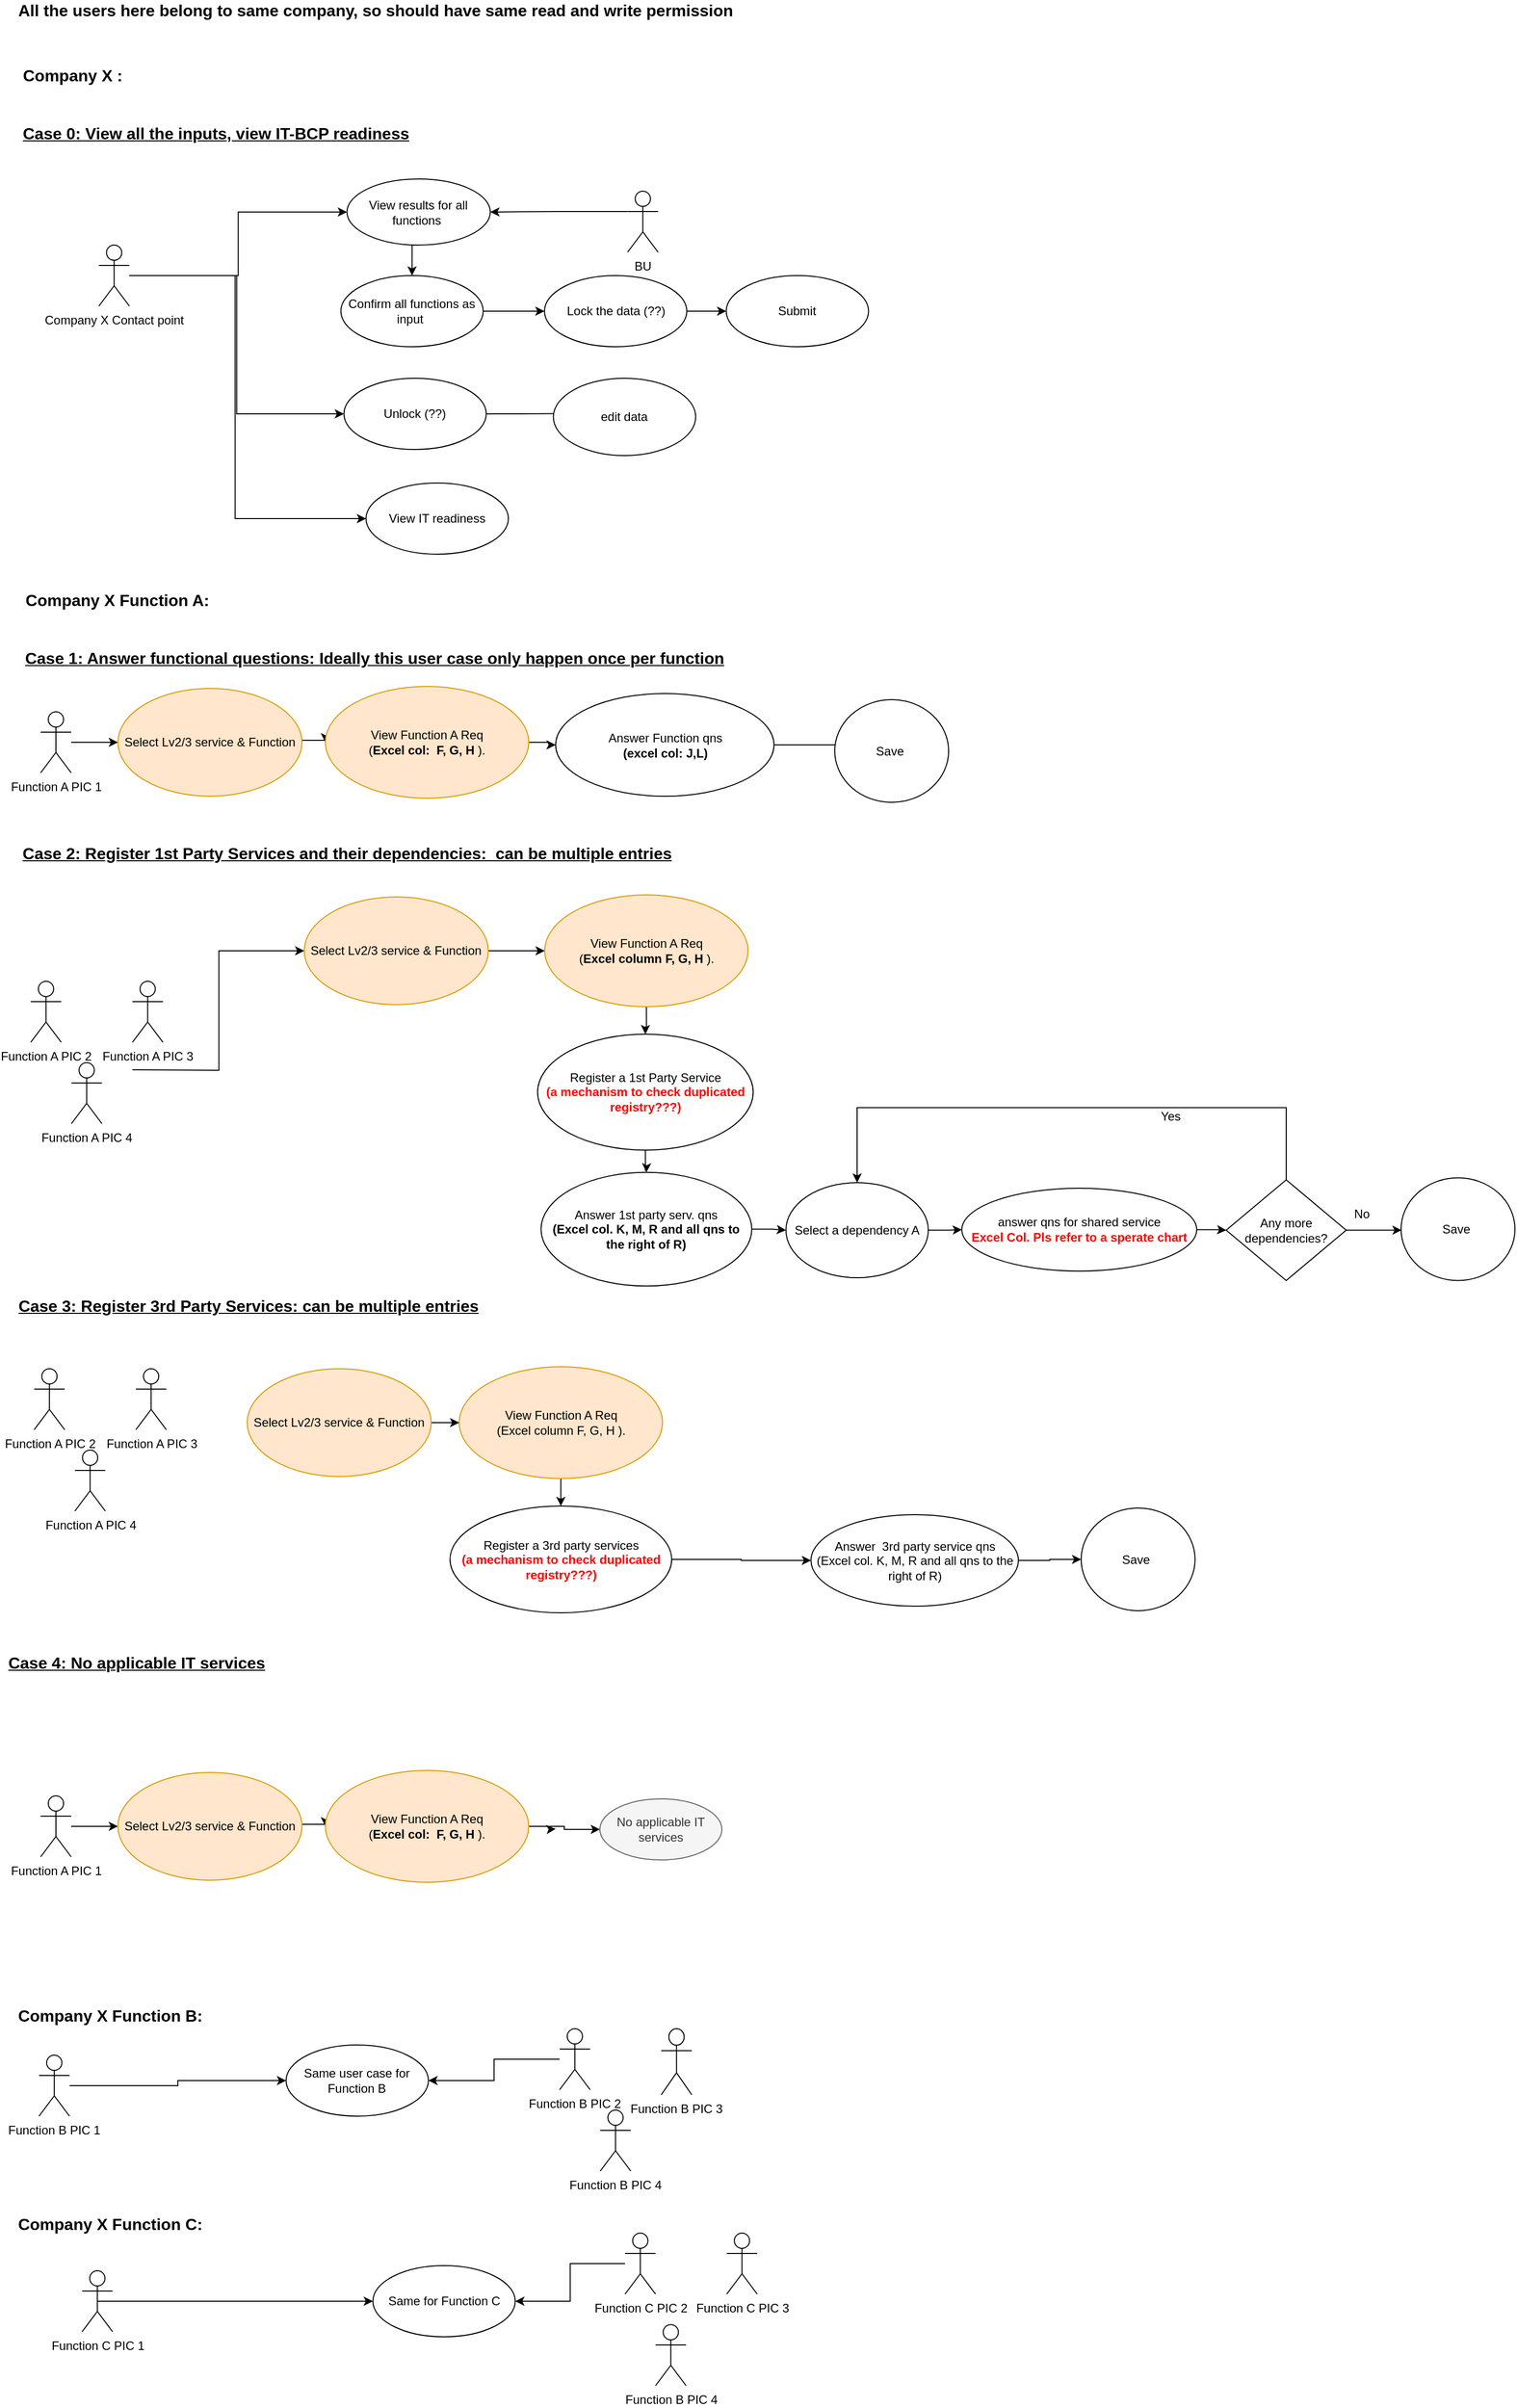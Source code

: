 <mxfile version="15.0.6" type="github" pages="3">
  <diagram id="AU1-YM2_N2_GusIfQAZ2" name="Company X">
    <mxGraphModel dx="3122" dy="2905" grid="0" gridSize="10" guides="1" tooltips="1" connect="1" arrows="1" fold="1" page="1" pageScale="1" pageWidth="850" pageHeight="1100" math="0" shadow="0">
      <root>
        <mxCell id="0" />
        <mxCell id="1" parent="0" />
        <mxCell id="-gpZi2hhZSp9mo7Ovqp--26" style="edgeStyle=orthogonalEdgeStyle;rounded=0;orthogonalLoop=1;jettySize=auto;html=1;" parent="1" source="W32naPlY-PoTMaObdN7--6" target="-gpZi2hhZSp9mo7Ovqp--24" edge="1">
          <mxGeometry relative="1" as="geometry" />
        </mxCell>
        <mxCell id="W32naPlY-PoTMaObdN7--6" value="Function A PIC 1" style="shape=umlActor;verticalLabelPosition=bottom;verticalAlign=top;html=1;" parent="1" vertex="1">
          <mxGeometry x="-813" y="-980" width="30" height="60" as="geometry" />
        </mxCell>
        <mxCell id="W32naPlY-PoTMaObdN7--7" value="Function A PIC 2" style="shape=umlActor;verticalLabelPosition=bottom;verticalAlign=top;html=1;" parent="1" vertex="1">
          <mxGeometry x="-822.75" y="-715" width="30" height="60" as="geometry" />
        </mxCell>
        <mxCell id="W32naPlY-PoTMaObdN7--8" value="Function A PIC 3" style="shape=umlActor;verticalLabelPosition=bottom;verticalAlign=top;html=1;" parent="1" vertex="1">
          <mxGeometry x="-722.75" y="-715" width="30" height="60" as="geometry" />
        </mxCell>
        <mxCell id="W32naPlY-PoTMaObdN7--9" value="Function A PIC 4" style="shape=umlActor;verticalLabelPosition=bottom;verticalAlign=top;html=1;" parent="1" vertex="1">
          <mxGeometry x="-782.75" y="-635" width="30" height="60" as="geometry" />
        </mxCell>
        <mxCell id="-gpZi2hhZSp9mo7Ovqp--9" style="edgeStyle=orthogonalEdgeStyle;rounded=0;orthogonalLoop=1;jettySize=auto;html=1;entryX=1;entryY=0.5;entryDx=0;entryDy=0;" parent="1" source="W32naPlY-PoTMaObdN7--17" target="-gpZi2hhZSp9mo7Ovqp--7" edge="1">
          <mxGeometry relative="1" as="geometry" />
        </mxCell>
        <mxCell id="W32naPlY-PoTMaObdN7--17" value="Function B PIC 2" style="shape=umlActor;verticalLabelPosition=bottom;verticalAlign=top;html=1;" parent="1" vertex="1">
          <mxGeometry x="-302.62" y="315" width="30" height="60" as="geometry" />
        </mxCell>
        <mxCell id="W32naPlY-PoTMaObdN7--18" value="Function B PIC 3" style="shape=umlActor;verticalLabelPosition=bottom;verticalAlign=top;html=1;" parent="1" vertex="1">
          <mxGeometry x="-202.62" y="315" width="30" height="65" as="geometry" />
        </mxCell>
        <mxCell id="W32naPlY-PoTMaObdN7--19" value="Function B PIC 4" style="shape=umlActor;verticalLabelPosition=bottom;verticalAlign=top;html=1;" parent="1" vertex="1">
          <mxGeometry x="-262.62" y="395" width="30" height="60" as="geometry" />
        </mxCell>
        <mxCell id="W32naPlY-PoTMaObdN7--31" style="edgeStyle=orthogonalEdgeStyle;rounded=0;orthogonalLoop=1;jettySize=auto;html=1;entryX=0;entryY=0.5;entryDx=0;entryDy=0;" parent="1" target="-gpZi2hhZSp9mo7Ovqp--1" edge="1">
          <mxGeometry relative="1" as="geometry">
            <mxPoint x="-722.75" y="-627.952" as="sourcePoint" />
          </mxGeometry>
        </mxCell>
        <mxCell id="-gpZi2hhZSp9mo7Ovqp--8" style="edgeStyle=orthogonalEdgeStyle;rounded=0;orthogonalLoop=1;jettySize=auto;html=1;" parent="1" source="W32naPlY-PoTMaObdN7--23" target="-gpZi2hhZSp9mo7Ovqp--7" edge="1">
          <mxGeometry relative="1" as="geometry" />
        </mxCell>
        <mxCell id="W32naPlY-PoTMaObdN7--23" value="Function B PIC 1" style="shape=umlActor;verticalLabelPosition=bottom;verticalAlign=top;html=1;" parent="1" vertex="1">
          <mxGeometry x="-814.62" y="341" width="30" height="60" as="geometry" />
        </mxCell>
        <mxCell id="-gpZi2hhZSp9mo7Ovqp--12" style="edgeStyle=orthogonalEdgeStyle;rounded=0;orthogonalLoop=1;jettySize=auto;html=1;entryX=1;entryY=0.5;entryDx=0;entryDy=0;" parent="1" source="W32naPlY-PoTMaObdN7--25" target="-gpZi2hhZSp9mo7Ovqp--11" edge="1">
          <mxGeometry relative="1" as="geometry" />
        </mxCell>
        <mxCell id="W32naPlY-PoTMaObdN7--25" value="Function C PIC 2" style="shape=umlActor;verticalLabelPosition=bottom;verticalAlign=top;html=1;" parent="1" vertex="1">
          <mxGeometry x="-238.25" y="516" width="30" height="60" as="geometry" />
        </mxCell>
        <mxCell id="W32naPlY-PoTMaObdN7--26" value="Function C PIC 3" style="shape=umlActor;verticalLabelPosition=bottom;verticalAlign=top;html=1;" parent="1" vertex="1">
          <mxGeometry x="-138.25" y="516" width="30" height="60" as="geometry" />
        </mxCell>
        <mxCell id="W32naPlY-PoTMaObdN7--27" value="Function B PIC 4" style="shape=umlActor;verticalLabelPosition=bottom;verticalAlign=top;html=1;" parent="1" vertex="1">
          <mxGeometry x="-208.25" y="606" width="30" height="60" as="geometry" />
        </mxCell>
        <mxCell id="-gpZi2hhZSp9mo7Ovqp--10" style="edgeStyle=orthogonalEdgeStyle;rounded=0;orthogonalLoop=1;jettySize=auto;html=1;exitX=0.5;exitY=0.5;exitDx=0;exitDy=0;exitPerimeter=0;entryX=0;entryY=0.5;entryDx=0;entryDy=0;entryPerimeter=0;" parent="1" source="W32naPlY-PoTMaObdN7--28" target="-gpZi2hhZSp9mo7Ovqp--11" edge="1">
          <mxGeometry relative="1" as="geometry">
            <mxPoint x="-511.536" y="575.762" as="targetPoint" />
          </mxGeometry>
        </mxCell>
        <mxCell id="W32naPlY-PoTMaObdN7--28" value="Function C PIC 1" style="shape=umlActor;verticalLabelPosition=bottom;verticalAlign=top;html=1;" parent="1" vertex="1">
          <mxGeometry x="-772.25" y="553" width="30" height="60" as="geometry" />
        </mxCell>
        <mxCell id="-gpZi2hhZSp9mo7Ovqp--20" style="edgeStyle=orthogonalEdgeStyle;rounded=0;orthogonalLoop=1;jettySize=auto;html=1;exitX=0.5;exitY=1;exitDx=0;exitDy=0;" parent="1" source="W32naPlY-PoTMaObdN7--30" target="W32naPlY-PoTMaObdN7--35" edge="1">
          <mxGeometry relative="1" as="geometry" />
        </mxCell>
        <mxCell id="W32naPlY-PoTMaObdN7--30" value="View Function A Req&lt;br&gt;(&lt;b&gt;Excel column F, G, H&lt;/b&gt; )." style="ellipse;whiteSpace=wrap;html=1;fillColor=#ffe6cc;strokeColor=#d79b00;" parent="1" vertex="1">
          <mxGeometry x="-317.25" y="-800" width="200" height="110" as="geometry" />
        </mxCell>
        <mxCell id="-gpZi2hhZSp9mo7Ovqp--44" style="edgeStyle=orthogonalEdgeStyle;rounded=0;orthogonalLoop=1;jettySize=auto;html=1;exitX=1;exitY=0.5;exitDx=0;exitDy=0;" parent="1" source="W32naPlY-PoTMaObdN7--33" edge="1">
          <mxGeometry relative="1" as="geometry">
            <mxPoint x="76.068" y="-950.905" as="targetPoint" />
          </mxGeometry>
        </mxCell>
        <mxCell id="W32naPlY-PoTMaObdN7--33" value="Answer Function qns&lt;br&gt;&lt;b&gt;(excel col: J,L)&lt;/b&gt;" style="ellipse;whiteSpace=wrap;html=1;" parent="1" vertex="1">
          <mxGeometry x="-306.5" y="-998" width="214.75" height="101" as="geometry" />
        </mxCell>
        <mxCell id="W32naPlY-PoTMaObdN7--53" style="edgeStyle=orthogonalEdgeStyle;rounded=0;orthogonalLoop=1;jettySize=auto;html=1;entryX=0.5;entryY=0;entryDx=0;entryDy=0;" parent="1" source="W32naPlY-PoTMaObdN7--35" target="W32naPlY-PoTMaObdN7--36" edge="1">
          <mxGeometry relative="1" as="geometry" />
        </mxCell>
        <mxCell id="W32naPlY-PoTMaObdN7--35" value="Register a 1st Party Service&lt;br&gt;&lt;font color=&quot;#ff0000&quot;&gt;&lt;b&gt;(a mechanism to check duplicated registry???)&lt;/b&gt;&lt;/font&gt;" style="ellipse;whiteSpace=wrap;html=1;" parent="1" vertex="1">
          <mxGeometry x="-324.25" y="-663" width="212" height="114" as="geometry" />
        </mxCell>
        <mxCell id="W32naPlY-PoTMaObdN7--40" style="edgeStyle=orthogonalEdgeStyle;rounded=0;orthogonalLoop=1;jettySize=auto;html=1;exitX=1;exitY=0.5;exitDx=0;exitDy=0;" parent="1" source="W32naPlY-PoTMaObdN7--36" target="W32naPlY-PoTMaObdN7--41" edge="1">
          <mxGeometry relative="1" as="geometry">
            <mxPoint x="-98" y="-460.75" as="targetPoint" />
          </mxGeometry>
        </mxCell>
        <mxCell id="W32naPlY-PoTMaObdN7--36" value="Answer 1st party serv. qns&lt;br&gt;&lt;b&gt;(Excel col. K, M, R and all qns to the right of R)&lt;/b&gt;" style="ellipse;whiteSpace=wrap;html=1;" parent="1" vertex="1">
          <mxGeometry x="-320.87" y="-527.12" width="207.25" height="111.75" as="geometry" />
        </mxCell>
        <mxCell id="W32naPlY-PoTMaObdN7--42" style="edgeStyle=orthogonalEdgeStyle;rounded=0;orthogonalLoop=1;jettySize=auto;html=1;" parent="1" source="W32naPlY-PoTMaObdN7--41" target="W32naPlY-PoTMaObdN7--43" edge="1">
          <mxGeometry relative="1" as="geometry">
            <mxPoint x="52" y="-460.75" as="targetPoint" />
          </mxGeometry>
        </mxCell>
        <mxCell id="W32naPlY-PoTMaObdN7--41" value="Select a dependency A" style="ellipse;whiteSpace=wrap;html=1;" parent="1" vertex="1">
          <mxGeometry x="-80" y="-517" width="140" height="93.5" as="geometry" />
        </mxCell>
        <mxCell id="-gpZi2hhZSp9mo7Ovqp--42" style="edgeStyle=orthogonalEdgeStyle;rounded=0;orthogonalLoop=1;jettySize=auto;html=1;exitX=1;exitY=0.5;exitDx=0;exitDy=0;" parent="1" source="W32naPlY-PoTMaObdN7--43" target="-gpZi2hhZSp9mo7Ovqp--40" edge="1">
          <mxGeometry relative="1" as="geometry" />
        </mxCell>
        <mxCell id="W32naPlY-PoTMaObdN7--43" value="answer qns for shared service&lt;br&gt;&lt;b&gt;&lt;font color=&quot;#ff0000&quot;&gt;Excel Col. Pls refer to a sperate chart&lt;/font&gt;&lt;/b&gt;" style="ellipse;whiteSpace=wrap;html=1;" parent="1" vertex="1">
          <mxGeometry x="93" y="-511.5" width="231" height="81.5" as="geometry" />
        </mxCell>
        <mxCell id="W32naPlY-PoTMaObdN7--46" style="edgeStyle=orthogonalEdgeStyle;rounded=0;orthogonalLoop=1;jettySize=auto;html=1;" parent="1" source="W32naPlY-PoTMaObdN7--45" target="W32naPlY-PoTMaObdN7--47" edge="1">
          <mxGeometry relative="1" as="geometry">
            <mxPoint x="-120.13" y="-261" as="targetPoint" />
          </mxGeometry>
        </mxCell>
        <mxCell id="W32naPlY-PoTMaObdN7--45" value="Register a 3rd party services&lt;br&gt;&lt;b style=&quot;color: rgb(255 , 0 , 0)&quot;&gt;(a mechanism to check duplicated registry???)&lt;/b&gt;" style="ellipse;whiteSpace=wrap;html=1;" parent="1" vertex="1">
          <mxGeometry x="-410.38" y="-199" width="218" height="105" as="geometry" />
        </mxCell>
        <mxCell id="-gpZi2hhZSp9mo7Ovqp--69" style="edgeStyle=orthogonalEdgeStyle;rounded=0;orthogonalLoop=1;jettySize=auto;html=1;exitX=1;exitY=0.5;exitDx=0;exitDy=0;entryX=0;entryY=0.5;entryDx=0;entryDy=0;" parent="1" source="W32naPlY-PoTMaObdN7--47" target="-gpZi2hhZSp9mo7Ovqp--68" edge="1">
          <mxGeometry relative="1" as="geometry" />
        </mxCell>
        <mxCell id="W32naPlY-PoTMaObdN7--47" value="Answer&amp;nbsp; 3rd party service qns&lt;br&gt;(Excel col. K, M, R and all qns to the right of R)" style="ellipse;whiteSpace=wrap;html=1;" parent="1" vertex="1">
          <mxGeometry x="-55.38" y="-190.5" width="204" height="90" as="geometry" />
        </mxCell>
        <mxCell id="W32naPlY-PoTMaObdN7--51" style="edgeStyle=orthogonalEdgeStyle;rounded=0;orthogonalLoop=1;jettySize=auto;html=1;entryX=0;entryY=0.5;entryDx=0;entryDy=0;" parent="1" source="W32naPlY-PoTMaObdN7--49" target="W32naPlY-PoTMaObdN7--50" edge="1">
          <mxGeometry relative="1" as="geometry" />
        </mxCell>
        <mxCell id="W32naPlY-PoTMaObdN7--67" style="edgeStyle=orthogonalEdgeStyle;rounded=0;orthogonalLoop=1;jettySize=auto;html=1;entryX=0;entryY=0.5;entryDx=0;entryDy=0;" parent="1" source="W32naPlY-PoTMaObdN7--49" target="W32naPlY-PoTMaObdN7--65" edge="1">
          <mxGeometry relative="1" as="geometry" />
        </mxCell>
        <mxCell id="HmTF_yit3gJTQ6gCZ38t-3" style="edgeStyle=orthogonalEdgeStyle;rounded=0;orthogonalLoop=1;jettySize=auto;html=1;entryX=0;entryY=0.5;entryDx=0;entryDy=0;" parent="1" source="W32naPlY-PoTMaObdN7--49" target="HmTF_yit3gJTQ6gCZ38t-2" edge="1">
          <mxGeometry relative="1" as="geometry">
            <mxPoint x="-517.75" y="-1188" as="targetPoint" />
            <Array as="points">
              <mxPoint x="-621.75" y="-1409" />
              <mxPoint x="-621.75" y="-1170" />
            </Array>
          </mxGeometry>
        </mxCell>
        <mxCell id="W32naPlY-PoTMaObdN7--49" value="Company X Contact point" style="shape=umlActor;verticalLabelPosition=bottom;verticalAlign=top;html=1;" parent="1" vertex="1">
          <mxGeometry x="-755.75" y="-1439" width="30" height="60" as="geometry" />
        </mxCell>
        <mxCell id="W32naPlY-PoTMaObdN7--55" style="edgeStyle=orthogonalEdgeStyle;rounded=0;orthogonalLoop=1;jettySize=auto;html=1;exitX=0.5;exitY=1;exitDx=0;exitDy=0;entryX=0.5;entryY=0;entryDx=0;entryDy=0;" parent="1" source="W32naPlY-PoTMaObdN7--50" target="W32naPlY-PoTMaObdN7--54" edge="1">
          <mxGeometry relative="1" as="geometry" />
        </mxCell>
        <mxCell id="W32naPlY-PoTMaObdN7--50" value="View results for all functions&amp;nbsp;" style="ellipse;whiteSpace=wrap;html=1;" parent="1" vertex="1">
          <mxGeometry x="-511.75" y="-1504" width="141" height="65" as="geometry" />
        </mxCell>
        <mxCell id="W32naPlY-PoTMaObdN7--56" style="edgeStyle=orthogonalEdgeStyle;rounded=0;orthogonalLoop=1;jettySize=auto;html=1;" parent="1" source="W32naPlY-PoTMaObdN7--54" target="W32naPlY-PoTMaObdN7--57" edge="1">
          <mxGeometry relative="1" as="geometry">
            <mxPoint x="-375.75" y="-1329" as="targetPoint" />
          </mxGeometry>
        </mxCell>
        <mxCell id="W32naPlY-PoTMaObdN7--54" value="Confirm all functions as input&amp;nbsp;" style="ellipse;whiteSpace=wrap;html=1;" parent="1" vertex="1">
          <mxGeometry x="-517.75" y="-1409" width="140" height="70" as="geometry" />
        </mxCell>
        <mxCell id="W32naPlY-PoTMaObdN7--69" style="edgeStyle=orthogonalEdgeStyle;rounded=0;orthogonalLoop=1;jettySize=auto;html=1;" parent="1" source="W32naPlY-PoTMaObdN7--57" target="W32naPlY-PoTMaObdN7--70" edge="1">
          <mxGeometry relative="1" as="geometry">
            <mxPoint x="-103.655" y="-1374" as="targetPoint" />
          </mxGeometry>
        </mxCell>
        <mxCell id="W32naPlY-PoTMaObdN7--57" value="Lock the data (??)" style="ellipse;whiteSpace=wrap;html=1;" parent="1" vertex="1">
          <mxGeometry x="-317.5" y="-1409" width="140" height="70" as="geometry" />
        </mxCell>
        <mxCell id="W32naPlY-PoTMaObdN7--59" style="edgeStyle=orthogonalEdgeStyle;rounded=0;orthogonalLoop=1;jettySize=auto;html=1;exitX=0;exitY=0.333;exitDx=0;exitDy=0;exitPerimeter=0;entryX=1;entryY=0.5;entryDx=0;entryDy=0;" parent="1" source="W32naPlY-PoTMaObdN7--58" target="W32naPlY-PoTMaObdN7--50" edge="1">
          <mxGeometry relative="1" as="geometry" />
        </mxCell>
        <mxCell id="W32naPlY-PoTMaObdN7--58" value="BU" style="shape=umlActor;verticalLabelPosition=bottom;verticalAlign=top;html=1;" parent="1" vertex="1">
          <mxGeometry x="-235.75" y="-1492" width="30" height="60" as="geometry" />
        </mxCell>
        <mxCell id="W32naPlY-PoTMaObdN7--68" style="edgeStyle=orthogonalEdgeStyle;rounded=0;orthogonalLoop=1;jettySize=auto;html=1;exitX=1;exitY=0.5;exitDx=0;exitDy=0;entryX=0.073;entryY=0.457;entryDx=0;entryDy=0;entryPerimeter=0;" parent="1" source="W32naPlY-PoTMaObdN7--65" target="W32naPlY-PoTMaObdN7--66" edge="1">
          <mxGeometry relative="1" as="geometry" />
        </mxCell>
        <mxCell id="W32naPlY-PoTMaObdN7--65" value="Unlock (??)" style="ellipse;whiteSpace=wrap;html=1;" parent="1" vertex="1">
          <mxGeometry x="-514.75" y="-1308" width="140" height="70" as="geometry" />
        </mxCell>
        <mxCell id="W32naPlY-PoTMaObdN7--66" value="edit data" style="ellipse;whiteSpace=wrap;html=1;" parent="1" vertex="1">
          <mxGeometry x="-308.75" y="-1308" width="140" height="76" as="geometry" />
        </mxCell>
        <mxCell id="W32naPlY-PoTMaObdN7--70" value="Submit" style="ellipse;whiteSpace=wrap;html=1;" parent="1" vertex="1">
          <mxGeometry x="-138.755" y="-1409" width="140" height="70" as="geometry" />
        </mxCell>
        <mxCell id="-gpZi2hhZSp9mo7Ovqp--5" style="edgeStyle=orthogonalEdgeStyle;rounded=0;orthogonalLoop=1;jettySize=auto;html=1;entryX=0;entryY=0.5;entryDx=0;entryDy=0;" parent="1" source="-gpZi2hhZSp9mo7Ovqp--1" target="W32naPlY-PoTMaObdN7--30" edge="1">
          <mxGeometry relative="1" as="geometry">
            <mxPoint x="-345.25" y="-751" as="targetPoint" />
          </mxGeometry>
        </mxCell>
        <mxCell id="-gpZi2hhZSp9mo7Ovqp--1" value="Select Lv2/3 service &amp;amp; Function" style="ellipse;whiteSpace=wrap;html=1;fillColor=#ffe6cc;strokeColor=#d79b00;" parent="1" vertex="1">
          <mxGeometry x="-553.75" y="-798" width="181" height="106" as="geometry" />
        </mxCell>
        <mxCell id="-gpZi2hhZSp9mo7Ovqp--7" value="Same user case for Function B" style="ellipse;whiteSpace=wrap;html=1;" parent="1" vertex="1">
          <mxGeometry x="-571.62" y="331" width="140" height="70" as="geometry" />
        </mxCell>
        <mxCell id="-gpZi2hhZSp9mo7Ovqp--11" value="Same for Function C" style="ellipse;whiteSpace=wrap;html=1;" parent="1" vertex="1">
          <mxGeometry x="-486.25" y="548" width="140" height="70" as="geometry" />
        </mxCell>
        <mxCell id="-gpZi2hhZSp9mo7Ovqp--27" style="edgeStyle=orthogonalEdgeStyle;rounded=0;orthogonalLoop=1;jettySize=auto;html=1;exitX=1;exitY=0.481;exitDx=0;exitDy=0;entryX=0;entryY=0.5;entryDx=0;entryDy=0;exitPerimeter=0;" parent="1" source="-gpZi2hhZSp9mo7Ovqp--24" target="-gpZi2hhZSp9mo7Ovqp--25" edge="1">
          <mxGeometry relative="1" as="geometry">
            <mxPoint x="-533.0" y="-948.0" as="sourcePoint" />
          </mxGeometry>
        </mxCell>
        <mxCell id="-gpZi2hhZSp9mo7Ovqp--24" value="Select Lv2/3 service &amp;amp; Function" style="ellipse;whiteSpace=wrap;html=1;fillColor=#ffe6cc;strokeColor=#d79b00;" parent="1" vertex="1">
          <mxGeometry x="-737" y="-1003" width="181" height="106" as="geometry" />
        </mxCell>
        <mxCell id="-gpZi2hhZSp9mo7Ovqp--28" style="edgeStyle=orthogonalEdgeStyle;rounded=0;orthogonalLoop=1;jettySize=auto;html=1;" parent="1" source="-gpZi2hhZSp9mo7Ovqp--25" target="W32naPlY-PoTMaObdN7--33" edge="1">
          <mxGeometry relative="1" as="geometry" />
        </mxCell>
        <mxCell id="-gpZi2hhZSp9mo7Ovqp--25" value="View Function A Req&lt;br&gt;(&lt;b&gt;Excel col:&amp;nbsp; F, G, H&lt;/b&gt; )." style="ellipse;whiteSpace=wrap;html=1;fillColor=#ffe6cc;strokeColor=#d79b00;" parent="1" vertex="1">
          <mxGeometry x="-533" y="-1005" width="200" height="110" as="geometry" />
        </mxCell>
        <mxCell id="-gpZi2hhZSp9mo7Ovqp--43" style="edgeStyle=orthogonalEdgeStyle;rounded=0;orthogonalLoop=1;jettySize=auto;html=1;entryX=0.5;entryY=0;entryDx=0;entryDy=0;" parent="1" source="-gpZi2hhZSp9mo7Ovqp--40" target="W32naPlY-PoTMaObdN7--41" edge="1">
          <mxGeometry relative="1" as="geometry">
            <Array as="points">
              <mxPoint x="412" y="-590.75" />
              <mxPoint x="-10" y="-590.75" />
            </Array>
          </mxGeometry>
        </mxCell>
        <mxCell id="-gpZi2hhZSp9mo7Ovqp--64" style="edgeStyle=orthogonalEdgeStyle;rounded=0;orthogonalLoop=1;jettySize=auto;html=1;exitX=1;exitY=0.5;exitDx=0;exitDy=0;" parent="1" source="-gpZi2hhZSp9mo7Ovqp--40" edge="1">
          <mxGeometry relative="1" as="geometry">
            <mxPoint x="525.497" y="-470.274" as="targetPoint" />
          </mxGeometry>
        </mxCell>
        <mxCell id="-gpZi2hhZSp9mo7Ovqp--40" value="Any more dependencies?" style="rhombus;whiteSpace=wrap;html=1;" parent="1" vertex="1">
          <mxGeometry x="353" y="-519.75" width="118" height="99" as="geometry" />
        </mxCell>
        <mxCell id="-gpZi2hhZSp9mo7Ovqp--45" value="Save&amp;nbsp;" style="ellipse;whiteSpace=wrap;html=1;" parent="1" vertex="1">
          <mxGeometry x="-32" y="-992" width="112" height="101" as="geometry" />
        </mxCell>
        <mxCell id="-gpZi2hhZSp9mo7Ovqp--50" value="Function A PIC 2" style="shape=umlActor;verticalLabelPosition=bottom;verticalAlign=top;html=1;" parent="1" vertex="1">
          <mxGeometry x="-819.38" y="-334" width="30" height="60" as="geometry" />
        </mxCell>
        <mxCell id="-gpZi2hhZSp9mo7Ovqp--51" value="Function A PIC 3" style="shape=umlActor;verticalLabelPosition=bottom;verticalAlign=top;html=1;" parent="1" vertex="1">
          <mxGeometry x="-719.38" y="-334" width="30" height="60" as="geometry" />
        </mxCell>
        <mxCell id="-gpZi2hhZSp9mo7Ovqp--52" value="Function A PIC 4" style="shape=umlActor;verticalLabelPosition=bottom;verticalAlign=top;html=1;" parent="1" vertex="1">
          <mxGeometry x="-779.38" y="-254" width="30" height="60" as="geometry" />
        </mxCell>
        <mxCell id="-gpZi2hhZSp9mo7Ovqp--57" value="&lt;font style=&quot;font-size: 16px&quot;&gt;&lt;b&gt;&lt;u&gt;Case 1: Answer functional questions: Ideally this user case only happen once per function&lt;/u&gt;&lt;/b&gt;&lt;/font&gt;" style="text;html=1;align=center;verticalAlign=middle;resizable=0;points=[];autosize=1;strokeColor=none;fillColor=none;" parent="1" vertex="1">
          <mxGeometry x="-833.75" y="-1043" width="698" height="19" as="geometry" />
        </mxCell>
        <mxCell id="-gpZi2hhZSp9mo7Ovqp--58" value="&lt;font style=&quot;font-size: 16px&quot;&gt;&lt;b&gt;&lt;u&gt;Case 2: Register 1st Party Services and their dependencies:&amp;nbsp; can be multiple entries&lt;/u&gt;&lt;/b&gt;&lt;/font&gt;" style="text;html=1;align=center;verticalAlign=middle;resizable=0;points=[];autosize=1;strokeColor=none;fillColor=none;" parent="1" vertex="1">
          <mxGeometry x="-835.75" y="-851" width="648" height="19" as="geometry" />
        </mxCell>
        <mxCell id="-gpZi2hhZSp9mo7Ovqp--59" value="&lt;b&gt;&lt;font style=&quot;font-size: 16px&quot;&gt;&lt;u&gt;Case 3: Register 3rd Party Services: can be multiple entries&lt;/u&gt;&lt;/font&gt;&lt;/b&gt;" style="text;html=1;align=center;verticalAlign=middle;resizable=0;points=[];autosize=1;strokeColor=none;fillColor=none;" parent="1" vertex="1">
          <mxGeometry x="-840.75" y="-406" width="463" height="19" as="geometry" />
        </mxCell>
        <mxCell id="-gpZi2hhZSp9mo7Ovqp--63" style="edgeStyle=orthogonalEdgeStyle;rounded=0;orthogonalLoop=1;jettySize=auto;html=1;exitX=0.5;exitY=1;exitDx=0;exitDy=0;" parent="1" source="-gpZi2hhZSp9mo7Ovqp--60" target="W32naPlY-PoTMaObdN7--45" edge="1">
          <mxGeometry relative="1" as="geometry" />
        </mxCell>
        <mxCell id="-gpZi2hhZSp9mo7Ovqp--60" value="View Function A Req&lt;br&gt;(Excel column F, G, H )." style="ellipse;whiteSpace=wrap;html=1;fillColor=#ffe6cc;strokeColor=#d79b00;" parent="1" vertex="1">
          <mxGeometry x="-401.38" y="-336" width="200" height="110" as="geometry" />
        </mxCell>
        <mxCell id="-gpZi2hhZSp9mo7Ovqp--62" style="edgeStyle=orthogonalEdgeStyle;rounded=0;orthogonalLoop=1;jettySize=auto;html=1;exitX=1;exitY=0.5;exitDx=0;exitDy=0;entryX=0;entryY=0.5;entryDx=0;entryDy=0;" parent="1" source="-gpZi2hhZSp9mo7Ovqp--61" target="-gpZi2hhZSp9mo7Ovqp--60" edge="1">
          <mxGeometry relative="1" as="geometry" />
        </mxCell>
        <mxCell id="-gpZi2hhZSp9mo7Ovqp--61" value="Select Lv2/3 service &amp;amp; Function" style="ellipse;whiteSpace=wrap;html=1;fillColor=#ffe6cc;strokeColor=#d79b00;" parent="1" vertex="1">
          <mxGeometry x="-609.88" y="-334" width="181" height="106" as="geometry" />
        </mxCell>
        <mxCell id="-gpZi2hhZSp9mo7Ovqp--65" value="Yes" style="text;html=1;align=center;verticalAlign=middle;resizable=0;points=[];autosize=1;strokeColor=none;fillColor=none;" parent="1" vertex="1">
          <mxGeometry x="283" y="-590.75" width="30" height="18" as="geometry" />
        </mxCell>
        <mxCell id="-gpZi2hhZSp9mo7Ovqp--66" value="No" style="text;html=1;align=center;verticalAlign=middle;resizable=0;points=[];autosize=1;strokeColor=none;fillColor=none;" parent="1" vertex="1">
          <mxGeometry x="473" y="-494.75" width="25" height="18" as="geometry" />
        </mxCell>
        <mxCell id="-gpZi2hhZSp9mo7Ovqp--67" value="Save&amp;nbsp;" style="ellipse;whiteSpace=wrap;html=1;" parent="1" vertex="1">
          <mxGeometry x="525" y="-521.75" width="112" height="101" as="geometry" />
        </mxCell>
        <mxCell id="-gpZi2hhZSp9mo7Ovqp--68" value="Save&amp;nbsp;" style="ellipse;whiteSpace=wrap;html=1;" parent="1" vertex="1">
          <mxGeometry x="210.37" y="-197" width="112" height="101" as="geometry" />
        </mxCell>
        <mxCell id="-gpZi2hhZSp9mo7Ovqp--71" value="&lt;font style=&quot;font-size: 16px&quot;&gt;&lt;b&gt;All the users here belong to same company, so should have same read and write permission&lt;/b&gt;&lt;/font&gt;" style="text;html=1;align=center;verticalAlign=middle;resizable=0;points=[];autosize=1;strokeColor=none;fillColor=none;" parent="1" vertex="1">
          <mxGeometry x="-840.75" y="-1680" width="713" height="19" as="geometry" />
        </mxCell>
        <mxCell id="-gpZi2hhZSp9mo7Ovqp--72" value="&lt;b&gt;&lt;font style=&quot;font-size: 16px&quot;&gt;&lt;u&gt;Case 0: View all the inputs, view IT-BCP readiness&lt;/u&gt;&lt;/font&gt;&lt;/b&gt;" style="text;html=1;align=center;verticalAlign=middle;resizable=0;points=[];autosize=1;strokeColor=none;fillColor=none;" parent="1" vertex="1">
          <mxGeometry x="-835.75" y="-1559" width="390" height="19" as="geometry" />
        </mxCell>
        <mxCell id="-gpZi2hhZSp9mo7Ovqp--73" value="&lt;b&gt;&lt;font style=&quot;font-size: 16px&quot;&gt;Company X Function A:&lt;/font&gt;&lt;/b&gt;" style="text;html=1;align=center;verticalAlign=middle;resizable=0;points=[];autosize=1;strokeColor=none;fillColor=none;" parent="1" vertex="1">
          <mxGeometry x="-833.75" y="-1100" width="191" height="19" as="geometry" />
        </mxCell>
        <mxCell id="-gpZi2hhZSp9mo7Ovqp--74" value="&lt;b&gt;&lt;font style=&quot;font-size: 16px&quot;&gt;Company X :&lt;/font&gt;&lt;/b&gt;" style="text;html=1;align=center;verticalAlign=middle;resizable=0;points=[];autosize=1;strokeColor=none;fillColor=none;" parent="1" vertex="1">
          <mxGeometry x="-835.75" y="-1616" width="108" height="19" as="geometry" />
        </mxCell>
        <mxCell id="-gpZi2hhZSp9mo7Ovqp--75" value="&lt;b&gt;&lt;font style=&quot;font-size: 16px&quot;&gt;Company X Function B:&lt;/font&gt;&lt;/b&gt;" style="text;html=1;align=center;verticalAlign=middle;resizable=0;points=[];autosize=1;strokeColor=none;fillColor=none;" parent="1" vertex="1">
          <mxGeometry x="-840.75" y="292" width="191" height="19" as="geometry" />
        </mxCell>
        <mxCell id="-gpZi2hhZSp9mo7Ovqp--76" value="&lt;b&gt;&lt;font style=&quot;font-size: 16px&quot;&gt;Company X Function C:&lt;/font&gt;&lt;/b&gt;" style="text;html=1;align=center;verticalAlign=middle;resizable=0;points=[];autosize=1;strokeColor=none;fillColor=none;" parent="1" vertex="1">
          <mxGeometry x="-840.75" y="497" width="191" height="19" as="geometry" />
        </mxCell>
        <mxCell id="HmTF_yit3gJTQ6gCZ38t-2" value="View IT readiness" style="ellipse;whiteSpace=wrap;html=1;" parent="1" vertex="1">
          <mxGeometry x="-493.0" y="-1205" width="140" height="70" as="geometry" />
        </mxCell>
        <mxCell id="JNOww10qwIhU7luUqyG3-1" value="&lt;b&gt;&lt;font style=&quot;font-size: 16px&quot;&gt;&lt;u&gt;Case 4: No applicable IT services&lt;/u&gt;&lt;/font&gt;&lt;/b&gt;" style="text;html=1;align=center;verticalAlign=middle;resizable=0;points=[];autosize=1;strokeColor=none;fillColor=none;" parent="1" vertex="1">
          <mxGeometry x="-851" y="-55" width="263" height="19" as="geometry" />
        </mxCell>
        <mxCell id="JNOww10qwIhU7luUqyG3-2" style="edgeStyle=orthogonalEdgeStyle;rounded=0;orthogonalLoop=1;jettySize=auto;html=1;" parent="1" source="JNOww10qwIhU7luUqyG3-3" target="JNOww10qwIhU7luUqyG3-5" edge="1">
          <mxGeometry relative="1" as="geometry" />
        </mxCell>
        <mxCell id="JNOww10qwIhU7luUqyG3-3" value="Function A PIC 1" style="shape=umlActor;verticalLabelPosition=bottom;verticalAlign=top;html=1;" parent="1" vertex="1">
          <mxGeometry x="-813" y="86" width="30" height="60" as="geometry" />
        </mxCell>
        <mxCell id="JNOww10qwIhU7luUqyG3-4" style="edgeStyle=orthogonalEdgeStyle;rounded=0;orthogonalLoop=1;jettySize=auto;html=1;exitX=1;exitY=0.481;exitDx=0;exitDy=0;entryX=0;entryY=0.5;entryDx=0;entryDy=0;exitPerimeter=0;" parent="1" source="JNOww10qwIhU7luUqyG3-5" target="JNOww10qwIhU7luUqyG3-7" edge="1">
          <mxGeometry relative="1" as="geometry">
            <mxPoint x="-533.0" y="118.0" as="sourcePoint" />
          </mxGeometry>
        </mxCell>
        <mxCell id="JNOww10qwIhU7luUqyG3-5" value="Select Lv2/3 service &amp;amp; Function" style="ellipse;whiteSpace=wrap;html=1;fillColor=#ffe6cc;strokeColor=#d79b00;" parent="1" vertex="1">
          <mxGeometry x="-737" y="63" width="181" height="106" as="geometry" />
        </mxCell>
        <mxCell id="JNOww10qwIhU7luUqyG3-6" style="edgeStyle=orthogonalEdgeStyle;rounded=0;orthogonalLoop=1;jettySize=auto;html=1;" parent="1" source="JNOww10qwIhU7luUqyG3-7" edge="1">
          <mxGeometry relative="1" as="geometry">
            <mxPoint x="-306.5" y="118.5" as="targetPoint" />
          </mxGeometry>
        </mxCell>
        <mxCell id="JNOww10qwIhU7luUqyG3-9" value="" style="edgeStyle=orthogonalEdgeStyle;rounded=0;orthogonalLoop=1;jettySize=auto;html=1;" parent="1" source="JNOww10qwIhU7luUqyG3-7" target="JNOww10qwIhU7luUqyG3-8" edge="1">
          <mxGeometry relative="1" as="geometry" />
        </mxCell>
        <mxCell id="JNOww10qwIhU7luUqyG3-7" value="View Function A Req&lt;br&gt;(&lt;b&gt;Excel col:&amp;nbsp; F, G, H&lt;/b&gt; )." style="ellipse;whiteSpace=wrap;html=1;fillColor=#ffe6cc;strokeColor=#d79b00;" parent="1" vertex="1">
          <mxGeometry x="-533" y="61" width="200" height="110" as="geometry" />
        </mxCell>
        <mxCell id="JNOww10qwIhU7luUqyG3-8" value="No applicable IT services" style="ellipse;whiteSpace=wrap;html=1;strokeColor=#666666;fillColor=#f5f5f5;fontColor=#333333;" parent="1" vertex="1">
          <mxGeometry x="-263" y="89" width="120" height="60" as="geometry" />
        </mxCell>
      </root>
    </mxGraphModel>
  </diagram>
  <diagram id="en-8oDmBA0QhUIehSiqE" name="Admin">
    <mxGraphModel dx="1449" dy="1862" grid="1" gridSize="10" guides="1" tooltips="1" connect="1" arrows="1" fold="1" page="1" pageScale="1" pageWidth="850" pageHeight="1100" math="0" shadow="0">
      <root>
        <mxCell id="pQCm6_jaStThFFM-fUs_-0" />
        <mxCell id="pQCm6_jaStThFFM-fUs_-1" parent="pQCm6_jaStThFFM-fUs_-0" />
        <mxCell id="2NQNUln4oWd3PKYwQYlI-0" value="Admin" style="shape=umlActor;verticalLabelPosition=bottom;verticalAlign=top;html=1;" vertex="1" parent="pQCm6_jaStThFFM-fUs_-1">
          <mxGeometry x="155" y="-159" width="30" height="60" as="geometry" />
        </mxCell>
        <mxCell id="2NQNUln4oWd3PKYwQYlI-1" value="Edit data" style="ellipse;whiteSpace=wrap;html=1;" vertex="1" parent="pQCm6_jaStThFFM-fUs_-1">
          <mxGeometry x="286" y="-208" width="140" height="70" as="geometry" />
        </mxCell>
        <mxCell id="2NQNUln4oWd3PKYwQYlI-2" value="Edit questions" style="ellipse;whiteSpace=wrap;html=1;" vertex="1" parent="pQCm6_jaStThFFM-fUs_-1">
          <mxGeometry x="282" y="-133" width="140" height="70" as="geometry" />
        </mxCell>
      </root>
    </mxGraphModel>
  </diagram>
  <diagram id="s-Ob9Kv2C_xTjsaCYt81" name="How to answer for dependencies">
    <mxGraphModel dx="1449" dy="762" grid="0" gridSize="10" guides="1" tooltips="1" connect="1" arrows="1" fold="1" page="1" pageScale="1" pageWidth="850" pageHeight="1100" math="0" shadow="0">
      <root>
        <mxCell id="gV95iGPZCNPMKc5DRgid-0" />
        <mxCell id="gV95iGPZCNPMKc5DRgid-1" parent="gV95iGPZCNPMKc5DRgid-0" />
        <mxCell id="ygZfT6oWXpRxkz-XTe8f-0" value="PIC" style="shape=umlActor;verticalLabelPosition=bottom;verticalAlign=top;html=1;outlineConnect=0;" vertex="1" parent="gV95iGPZCNPMKc5DRgid-1">
          <mxGeometry x="120" y="380" width="30" height="60" as="geometry" />
        </mxCell>
      </root>
    </mxGraphModel>
  </diagram>
</mxfile>

